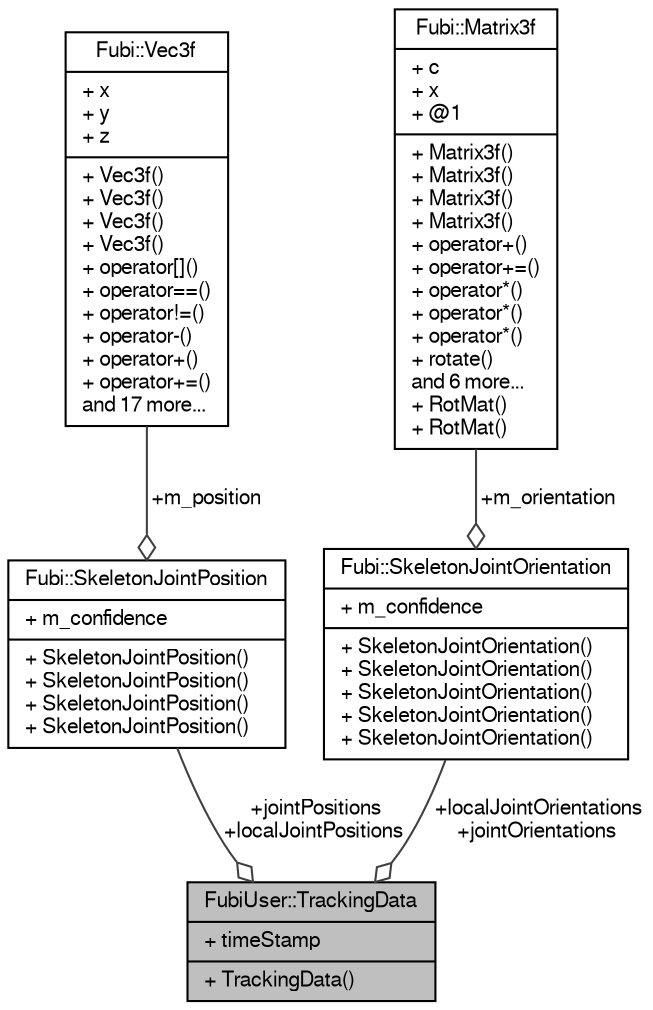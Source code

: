 digraph "FubiUser::TrackingData"
{
  edge [fontname="FreeSans",fontsize="10",labelfontname="FreeSans",labelfontsize="10"];
  node [fontname="FreeSans",fontsize="10",shape=record];
  Node1 [label="{FubiUser::TrackingData\n|+ timeStamp\l|+ TrackingData()\l}",height=0.2,width=0.4,color="black", fillcolor="grey75", style="filled" fontcolor="black"];
  Node2 -> Node1 [color="grey25",fontsize="10",style="solid",label=" +jointPositions\n+localJointPositions" ,arrowhead="odiamond",fontname="FreeSans"];
  Node2 [label="{Fubi::SkeletonJointPosition\n|+ m_confidence\l|+ SkeletonJointPosition()\l+ SkeletonJointPosition()\l+ SkeletonJointPosition()\l+ SkeletonJointPosition()\l}",height=0.2,width=0.4,color="black", fillcolor="white", style="filled",URL="$a00032.html",tooltip="SkeletonJointPosition contains the position (Vec3f) and tracking confidence for a skeleton joint..."];
  Node3 -> Node2 [color="grey25",fontsize="10",style="solid",label=" +m_position" ,arrowhead="odiamond",fontname="FreeSans"];
  Node3 [label="{Fubi::Vec3f\n|+ x\l+ y\l+ z\l|+ Vec3f()\l+ Vec3f()\l+ Vec3f()\l+ Vec3f()\l+ operator[]()\l+ operator==()\l+ operator!=()\l+ operator-()\l+ operator+()\l+ operator+=()\land 17 more...\l}",height=0.2,width=0.4,color="black", fillcolor="white", style="filled",URL="$a00036.html",tooltip="Vector class with three components. "];
  Node4 -> Node1 [color="grey25",fontsize="10",style="solid",label=" +localJointOrientations\n+jointOrientations" ,arrowhead="odiamond",fontname="FreeSans"];
  Node4 [label="{Fubi::SkeletonJointOrientation\n|+ m_confidence\l|+ SkeletonJointOrientation()\l+ SkeletonJointOrientation()\l+ SkeletonJointOrientation()\l+ SkeletonJointOrientation()\l+ SkeletonJointOrientation()\l}",height=0.2,width=0.4,color="black", fillcolor="white", style="filled",URL="$a00031.html",tooltip="SkeletonJointOrientation contains the orientation (Matrix3f) and tracking confidence for a skeleton j..."];
  Node5 -> Node4 [color="grey25",fontsize="10",style="solid",label=" +m_orientation" ,arrowhead="odiamond",fontname="FreeSans"];
  Node5 [label="{Fubi::Matrix3f\n|+ c\l+ x\l+ @1\l|+ Matrix3f()\l+ Matrix3f()\l+ Matrix3f()\l+ Matrix3f()\l+ operator+()\l+ operator+=()\l+ operator*()\l+ operator*()\l+ operator*()\l+ rotate()\land 6 more...\l+ RotMat()\l+ RotMat()\l}",height=0.2,width=0.4,color="black", fillcolor="white", style="filled",URL="$a00017.html",tooltip="Matrix class with 3x3 layout (rotation matrices) "];
}
